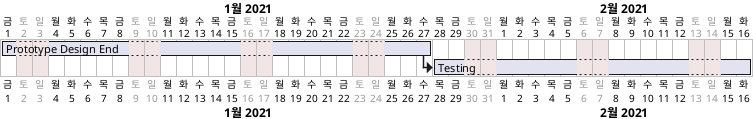 @startgantt

language ko

Project starts at 2021-01-01
saturday are closed
sunday are closed

[Prototype Design End] lasts 19 days
then [Testing] lasts 14 days
@endgantt
